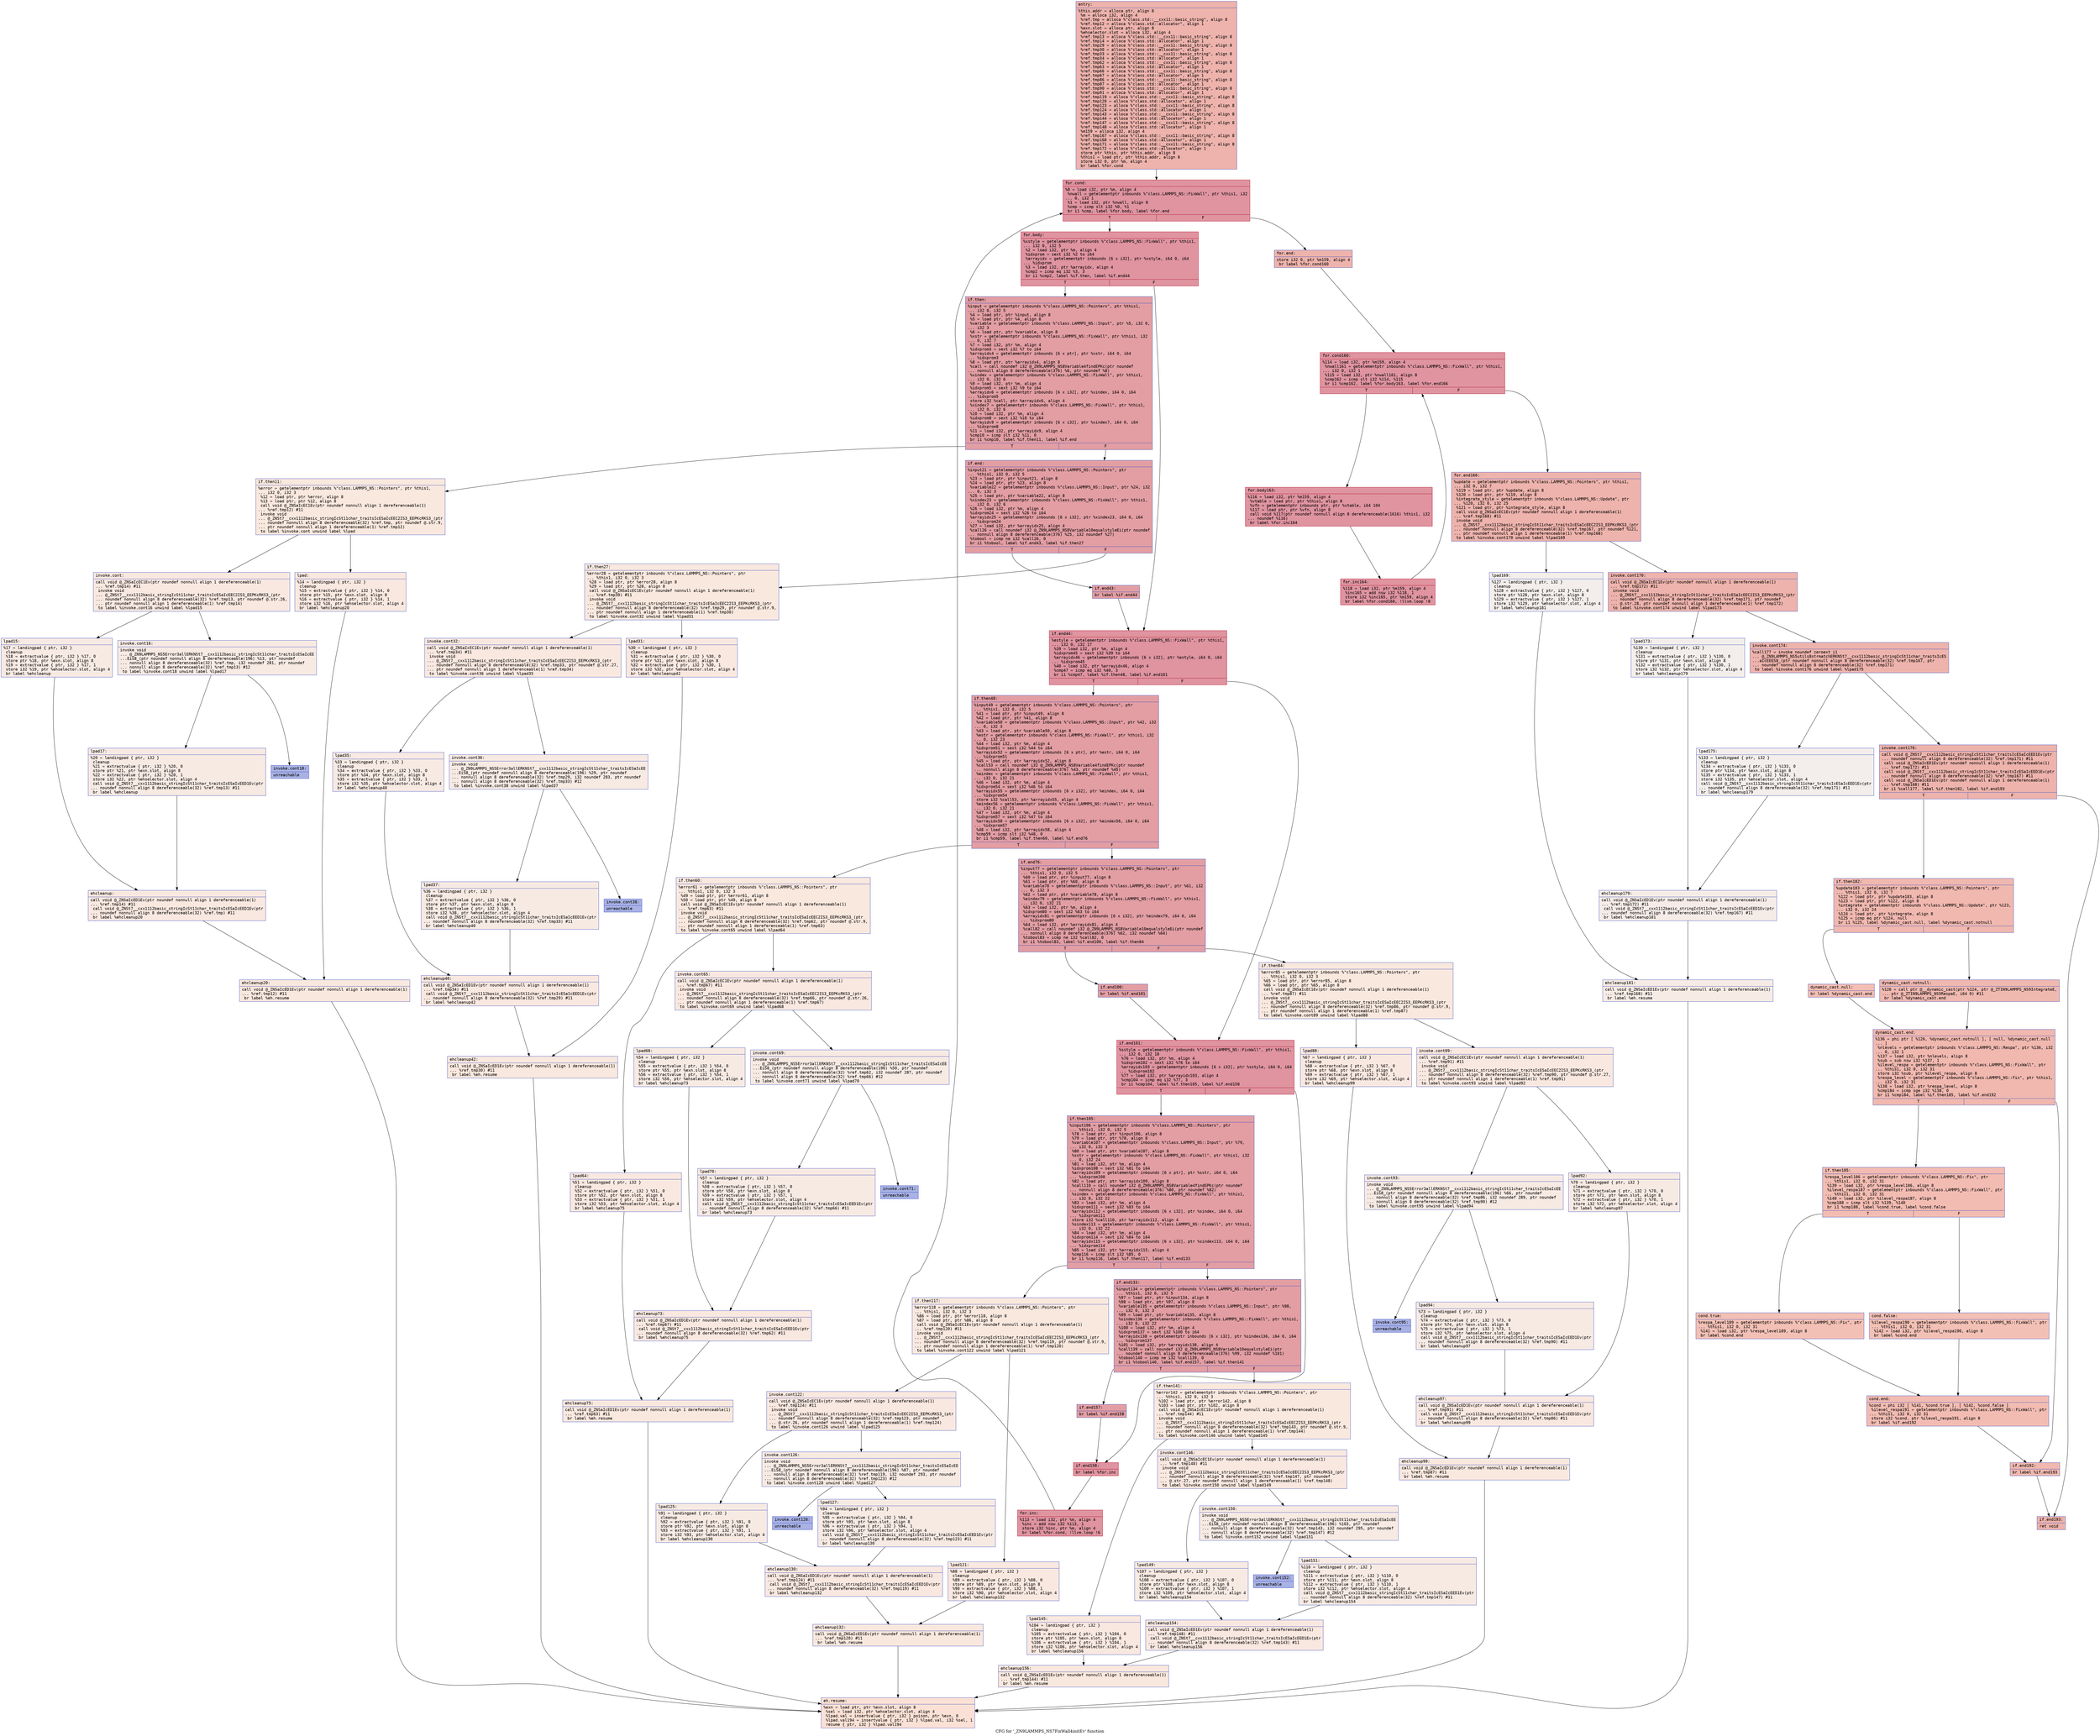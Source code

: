 digraph "CFG for '_ZN9LAMMPS_NS7FixWall4initEv' function" {
	label="CFG for '_ZN9LAMMPS_NS7FixWall4initEv' function";

	Node0x55fe975c1eb0 [shape=record,color="#3d50c3ff", style=filled, fillcolor="#d6524470" fontname="Courier",label="{entry:\l|  %this.addr = alloca ptr, align 8\l  %m = alloca i32, align 4\l  %ref.tmp = alloca %\"class.std::__cxx11::basic_string\", align 8\l  %ref.tmp12 = alloca %\"class.std::allocator\", align 1\l  %exn.slot = alloca ptr, align 8\l  %ehselector.slot = alloca i32, align 4\l  %ref.tmp13 = alloca %\"class.std::__cxx11::basic_string\", align 8\l  %ref.tmp14 = alloca %\"class.std::allocator\", align 1\l  %ref.tmp29 = alloca %\"class.std::__cxx11::basic_string\", align 8\l  %ref.tmp30 = alloca %\"class.std::allocator\", align 1\l  %ref.tmp33 = alloca %\"class.std::__cxx11::basic_string\", align 8\l  %ref.tmp34 = alloca %\"class.std::allocator\", align 1\l  %ref.tmp62 = alloca %\"class.std::__cxx11::basic_string\", align 8\l  %ref.tmp63 = alloca %\"class.std::allocator\", align 1\l  %ref.tmp66 = alloca %\"class.std::__cxx11::basic_string\", align 8\l  %ref.tmp67 = alloca %\"class.std::allocator\", align 1\l  %ref.tmp86 = alloca %\"class.std::__cxx11::basic_string\", align 8\l  %ref.tmp87 = alloca %\"class.std::allocator\", align 1\l  %ref.tmp90 = alloca %\"class.std::__cxx11::basic_string\", align 8\l  %ref.tmp91 = alloca %\"class.std::allocator\", align 1\l  %ref.tmp119 = alloca %\"class.std::__cxx11::basic_string\", align 8\l  %ref.tmp120 = alloca %\"class.std::allocator\", align 1\l  %ref.tmp123 = alloca %\"class.std::__cxx11::basic_string\", align 8\l  %ref.tmp124 = alloca %\"class.std::allocator\", align 1\l  %ref.tmp143 = alloca %\"class.std::__cxx11::basic_string\", align 8\l  %ref.tmp144 = alloca %\"class.std::allocator\", align 1\l  %ref.tmp147 = alloca %\"class.std::__cxx11::basic_string\", align 8\l  %ref.tmp148 = alloca %\"class.std::allocator\", align 1\l  %m159 = alloca i32, align 4\l  %ref.tmp167 = alloca %\"class.std::__cxx11::basic_string\", align 8\l  %ref.tmp168 = alloca %\"class.std::allocator\", align 1\l  %ref.tmp171 = alloca %\"class.std::__cxx11::basic_string\", align 8\l  %ref.tmp172 = alloca %\"class.std::allocator\", align 1\l  store ptr %this, ptr %this.addr, align 8\l  %this1 = load ptr, ptr %this.addr, align 8\l  store i32 0, ptr %m, align 4\l  br label %for.cond\l}"];
	Node0x55fe975c1eb0 -> Node0x55fe975c3990[tooltip="entry -> for.cond\nProbability 100.00%" ];
	Node0x55fe975c3990 [shape=record,color="#b70d28ff", style=filled, fillcolor="#b70d2870" fontname="Courier",label="{for.cond:\l|  %0 = load i32, ptr %m, align 4\l  %nwall = getelementptr inbounds %\"class.LAMMPS_NS::FixWall\", ptr %this1, i32\l... 0, i32 1\l  %1 = load i32, ptr %nwall, align 8\l  %cmp = icmp slt i32 %0, %1\l  br i1 %cmp, label %for.body, label %for.end\l|{<s0>T|<s1>F}}"];
	Node0x55fe975c3990:s0 -> Node0x55fe975c3d10[tooltip="for.cond -> for.body\nProbability 96.88%" ];
	Node0x55fe975c3990:s1 -> Node0x55fe975c3d90[tooltip="for.cond -> for.end\nProbability 3.12%" ];
	Node0x55fe975c3d10 [shape=record,color="#b70d28ff", style=filled, fillcolor="#b70d2870" fontname="Courier",label="{for.body:\l|  %xstyle = getelementptr inbounds %\"class.LAMMPS_NS::FixWall\", ptr %this1,\l... i32 0, i32 5\l  %2 = load i32, ptr %m, align 4\l  %idxprom = sext i32 %2 to i64\l  %arrayidx = getelementptr inbounds [6 x i32], ptr %xstyle, i64 0, i64\l... %idxprom\l  %3 = load i32, ptr %arrayidx, align 4\l  %cmp2 = icmp eq i32 %3, 3\l  br i1 %cmp2, label %if.then, label %if.end44\l|{<s0>T|<s1>F}}"];
	Node0x55fe975c3d10:s0 -> Node0x55fe975c42c0[tooltip="for.body -> if.then\nProbability 50.00%" ];
	Node0x55fe975c3d10:s1 -> Node0x55fe975c4330[tooltip="for.body -> if.end44\nProbability 50.00%" ];
	Node0x55fe975c42c0 [shape=record,color="#3d50c3ff", style=filled, fillcolor="#be242e70" fontname="Courier",label="{if.then:\l|  %input = getelementptr inbounds %\"class.LAMMPS_NS::Pointers\", ptr %this1,\l... i32 0, i32 5\l  %4 = load ptr, ptr %input, align 8\l  %5 = load ptr, ptr %4, align 8\l  %variable = getelementptr inbounds %\"class.LAMMPS_NS::Input\", ptr %5, i32 0,\l... i32 3\l  %6 = load ptr, ptr %variable, align 8\l  %xstr = getelementptr inbounds %\"class.LAMMPS_NS::FixWall\", ptr %this1, i32\l... 0, i32 7\l  %7 = load i32, ptr %m, align 4\l  %idxprom3 = sext i32 %7 to i64\l  %arrayidx4 = getelementptr inbounds [6 x ptr], ptr %xstr, i64 0, i64\l... %idxprom3\l  %8 = load ptr, ptr %arrayidx4, align 8\l  %call = call noundef i32 @_ZN9LAMMPS_NS8Variable4findEPKc(ptr noundef\l... nonnull align 8 dereferenceable(376) %6, ptr noundef %8)\l  %xindex = getelementptr inbounds %\"class.LAMMPS_NS::FixWall\", ptr %this1,\l... i32 0, i32 6\l  %9 = load i32, ptr %m, align 4\l  %idxprom5 = sext i32 %9 to i64\l  %arrayidx6 = getelementptr inbounds [6 x i32], ptr %xindex, i64 0, i64\l... %idxprom5\l  store i32 %call, ptr %arrayidx6, align 4\l  %xindex7 = getelementptr inbounds %\"class.LAMMPS_NS::FixWall\", ptr %this1,\l... i32 0, i32 6\l  %10 = load i32, ptr %m, align 4\l  %idxprom8 = sext i32 %10 to i64\l  %arrayidx9 = getelementptr inbounds [6 x i32], ptr %xindex7, i64 0, i64\l... %idxprom8\l  %11 = load i32, ptr %arrayidx9, align 4\l  %cmp10 = icmp slt i32 %11, 0\l  br i1 %cmp10, label %if.then11, label %if.end\l|{<s0>T|<s1>F}}"];
	Node0x55fe975c42c0:s0 -> Node0x55fe975c5ad0[tooltip="if.then -> if.then11\nProbability 0.00%" ];
	Node0x55fe975c42c0:s1 -> Node0x55fe975c5b50[tooltip="if.then -> if.end\nProbability 100.00%" ];
	Node0x55fe975c5ad0 [shape=record,color="#3d50c3ff", style=filled, fillcolor="#f2cab570" fontname="Courier",label="{if.then11:\l|  %error = getelementptr inbounds %\"class.LAMMPS_NS::Pointers\", ptr %this1,\l... i32 0, i32 3\l  %12 = load ptr, ptr %error, align 8\l  %13 = load ptr, ptr %12, align 8\l  call void @_ZNSaIcEC1Ev(ptr noundef nonnull align 1 dereferenceable(1)\l... %ref.tmp12) #11\l  invoke void\l... @_ZNSt7__cxx1112basic_stringIcSt11char_traitsIcESaIcEEC2IS3_EEPKcRKS3_(ptr\l... noundef nonnull align 8 dereferenceable(32) %ref.tmp, ptr noundef @.str.9,\l... ptr noundef nonnull align 1 dereferenceable(1) %ref.tmp12)\l          to label %invoke.cont unwind label %lpad\l}"];
	Node0x55fe975c5ad0 -> Node0x55fe975c5fd0[tooltip="if.then11 -> invoke.cont\nProbability 50.00%" ];
	Node0x55fe975c5ad0 -> Node0x55fe975c6050[tooltip="if.then11 -> lpad\nProbability 50.00%" ];
	Node0x55fe975c5fd0 [shape=record,color="#3d50c3ff", style=filled, fillcolor="#f1ccb870" fontname="Courier",label="{invoke.cont:\l|  call void @_ZNSaIcEC1Ev(ptr noundef nonnull align 1 dereferenceable(1)\l... %ref.tmp14) #11\l  invoke void\l... @_ZNSt7__cxx1112basic_stringIcSt11char_traitsIcESaIcEEC2IS3_EEPKcRKS3_(ptr\l... noundef nonnull align 8 dereferenceable(32) %ref.tmp13, ptr noundef @.str.26,\l... ptr noundef nonnull align 1 dereferenceable(1) %ref.tmp14)\l          to label %invoke.cont16 unwind label %lpad15\l}"];
	Node0x55fe975c5fd0 -> Node0x55fe975c6370[tooltip="invoke.cont -> invoke.cont16\nProbability 50.00%" ];
	Node0x55fe975c5fd0 -> Node0x55fe975c63c0[tooltip="invoke.cont -> lpad15\nProbability 50.00%" ];
	Node0x55fe975c6370 [shape=record,color="#3d50c3ff", style=filled, fillcolor="#eed0c070" fontname="Courier",label="{invoke.cont16:\l|  invoke void\l... @_ZN9LAMMPS_NS5Error3allERKNSt7__cxx1112basic_stringIcSt11char_traitsIcESaIcEE\l...EiS8_(ptr noundef nonnull align 8 dereferenceable(196) %13, ptr noundef\l... nonnull align 8 dereferenceable(32) %ref.tmp, i32 noundef 281, ptr noundef\l... nonnull align 8 dereferenceable(32) %ref.tmp13) #12\l          to label %invoke.cont18 unwind label %lpad17\l}"];
	Node0x55fe975c6370 -> Node0x55fe975c6320[tooltip="invoke.cont16 -> invoke.cont18\nProbability 0.00%" ];
	Node0x55fe975c6370 -> Node0x55fe975c66e0[tooltip="invoke.cont16 -> lpad17\nProbability 100.00%" ];
	Node0x55fe975c6320 [shape=record,color="#3d50c3ff", style=filled, fillcolor="#3d50c370" fontname="Courier",label="{invoke.cont18:\l|  unreachable\l}"];
	Node0x55fe975c6050 [shape=record,color="#3d50c3ff", style=filled, fillcolor="#f1ccb870" fontname="Courier",label="{lpad:\l|  %14 = landingpad \{ ptr, i32 \}\l          cleanup\l  %15 = extractvalue \{ ptr, i32 \} %14, 0\l  store ptr %15, ptr %exn.slot, align 8\l  %16 = extractvalue \{ ptr, i32 \} %14, 1\l  store i32 %16, ptr %ehselector.slot, align 4\l  br label %ehcleanup20\l}"];
	Node0x55fe975c6050 -> Node0x55fe975c6d80[tooltip="lpad -> ehcleanup20\nProbability 100.00%" ];
	Node0x55fe975c63c0 [shape=record,color="#3d50c3ff", style=filled, fillcolor="#eed0c070" fontname="Courier",label="{lpad15:\l|  %17 = landingpad \{ ptr, i32 \}\l          cleanup\l  %18 = extractvalue \{ ptr, i32 \} %17, 0\l  store ptr %18, ptr %exn.slot, align 8\l  %19 = extractvalue \{ ptr, i32 \} %17, 1\l  store i32 %19, ptr %ehselector.slot, align 4\l  br label %ehcleanup\l}"];
	Node0x55fe975c63c0 -> Node0x55fe975c70d0[tooltip="lpad15 -> ehcleanup\nProbability 100.00%" ];
	Node0x55fe975c66e0 [shape=record,color="#3d50c3ff", style=filled, fillcolor="#eed0c070" fontname="Courier",label="{lpad17:\l|  %20 = landingpad \{ ptr, i32 \}\l          cleanup\l  %21 = extractvalue \{ ptr, i32 \} %20, 0\l  store ptr %21, ptr %exn.slot, align 8\l  %22 = extractvalue \{ ptr, i32 \} %20, 1\l  store i32 %22, ptr %ehselector.slot, align 4\l  call void @_ZNSt7__cxx1112basic_stringIcSt11char_traitsIcESaIcEED1Ev(ptr\l... noundef nonnull align 8 dereferenceable(32) %ref.tmp13) #11\l  br label %ehcleanup\l}"];
	Node0x55fe975c66e0 -> Node0x55fe975c70d0[tooltip="lpad17 -> ehcleanup\nProbability 100.00%" ];
	Node0x55fe975c70d0 [shape=record,color="#3d50c3ff", style=filled, fillcolor="#f1ccb870" fontname="Courier",label="{ehcleanup:\l|  call void @_ZNSaIcED1Ev(ptr noundef nonnull align 1 dereferenceable(1)\l... %ref.tmp14) #11\l  call void @_ZNSt7__cxx1112basic_stringIcSt11char_traitsIcESaIcEED1Ev(ptr\l... noundef nonnull align 8 dereferenceable(32) %ref.tmp) #11\l  br label %ehcleanup20\l}"];
	Node0x55fe975c70d0 -> Node0x55fe975c6d80[tooltip="ehcleanup -> ehcleanup20\nProbability 100.00%" ];
	Node0x55fe975c6d80 [shape=record,color="#3d50c3ff", style=filled, fillcolor="#f2cab570" fontname="Courier",label="{ehcleanup20:\l|  call void @_ZNSaIcED1Ev(ptr noundef nonnull align 1 dereferenceable(1)\l... %ref.tmp12) #11\l  br label %eh.resume\l}"];
	Node0x55fe975c6d80 -> Node0x55fe975c7980[tooltip="ehcleanup20 -> eh.resume\nProbability 100.00%" ];
	Node0x55fe975c5b50 [shape=record,color="#3d50c3ff", style=filled, fillcolor="#be242e70" fontname="Courier",label="{if.end:\l|  %input21 = getelementptr inbounds %\"class.LAMMPS_NS::Pointers\", ptr\l... %this1, i32 0, i32 5\l  %23 = load ptr, ptr %input21, align 8\l  %24 = load ptr, ptr %23, align 8\l  %variable22 = getelementptr inbounds %\"class.LAMMPS_NS::Input\", ptr %24, i32\l... 0, i32 3\l  %25 = load ptr, ptr %variable22, align 8\l  %xindex23 = getelementptr inbounds %\"class.LAMMPS_NS::FixWall\", ptr %this1,\l... i32 0, i32 6\l  %26 = load i32, ptr %m, align 4\l  %idxprom24 = sext i32 %26 to i64\l  %arrayidx25 = getelementptr inbounds [6 x i32], ptr %xindex23, i64 0, i64\l... %idxprom24\l  %27 = load i32, ptr %arrayidx25, align 4\l  %call26 = call noundef i32 @_ZN9LAMMPS_NS8Variable10equalstyleEi(ptr noundef\l... nonnull align 8 dereferenceable(376) %25, i32 noundef %27)\l  %tobool = icmp ne i32 %call26, 0\l  br i1 %tobool, label %if.end43, label %if.then27\l|{<s0>T|<s1>F}}"];
	Node0x55fe975c5b50:s0 -> Node0x55fe975c83b0[tooltip="if.end -> if.end43\nProbability 100.00%" ];
	Node0x55fe975c5b50:s1 -> Node0x55fe975c8400[tooltip="if.end -> if.then27\nProbability 0.00%" ];
	Node0x55fe975c8400 [shape=record,color="#3d50c3ff", style=filled, fillcolor="#f2cab570" fontname="Courier",label="{if.then27:\l|  %error28 = getelementptr inbounds %\"class.LAMMPS_NS::Pointers\", ptr\l... %this1, i32 0, i32 3\l  %28 = load ptr, ptr %error28, align 8\l  %29 = load ptr, ptr %28, align 8\l  call void @_ZNSaIcEC1Ev(ptr noundef nonnull align 1 dereferenceable(1)\l... %ref.tmp30) #11\l  invoke void\l... @_ZNSt7__cxx1112basic_stringIcSt11char_traitsIcESaIcEEC2IS3_EEPKcRKS3_(ptr\l... noundef nonnull align 8 dereferenceable(32) %ref.tmp29, ptr noundef @.str.9,\l... ptr noundef nonnull align 1 dereferenceable(1) %ref.tmp30)\l          to label %invoke.cont32 unwind label %lpad31\l}"];
	Node0x55fe975c8400 -> Node0x55fe975c88f0[tooltip="if.then27 -> invoke.cont32\nProbability 50.00%" ];
	Node0x55fe975c8400 -> Node0x55fe975c8970[tooltip="if.then27 -> lpad31\nProbability 50.00%" ];
	Node0x55fe975c88f0 [shape=record,color="#3d50c3ff", style=filled, fillcolor="#f1ccb870" fontname="Courier",label="{invoke.cont32:\l|  call void @_ZNSaIcEC1Ev(ptr noundef nonnull align 1 dereferenceable(1)\l... %ref.tmp34) #11\l  invoke void\l... @_ZNSt7__cxx1112basic_stringIcSt11char_traitsIcESaIcEEC2IS3_EEPKcRKS3_(ptr\l... noundef nonnull align 8 dereferenceable(32) %ref.tmp33, ptr noundef @.str.27,\l... ptr noundef nonnull align 1 dereferenceable(1) %ref.tmp34)\l          to label %invoke.cont36 unwind label %lpad35\l}"];
	Node0x55fe975c88f0 -> Node0x55fe975c8cf0[tooltip="invoke.cont32 -> invoke.cont36\nProbability 50.00%" ];
	Node0x55fe975c88f0 -> Node0x55fe975c8d40[tooltip="invoke.cont32 -> lpad35\nProbability 50.00%" ];
	Node0x55fe975c8cf0 [shape=record,color="#3d50c3ff", style=filled, fillcolor="#eed0c070" fontname="Courier",label="{invoke.cont36:\l|  invoke void\l... @_ZN9LAMMPS_NS5Error3allERKNSt7__cxx1112basic_stringIcSt11char_traitsIcESaIcEE\l...EiS8_(ptr noundef nonnull align 8 dereferenceable(196) %29, ptr noundef\l... nonnull align 8 dereferenceable(32) %ref.tmp29, i32 noundef 283, ptr noundef\l... nonnull align 8 dereferenceable(32) %ref.tmp33) #12\l          to label %invoke.cont38 unwind label %lpad37\l}"];
	Node0x55fe975c8cf0 -> Node0x55fe975c8ca0[tooltip="invoke.cont36 -> invoke.cont38\nProbability 0.00%" ];
	Node0x55fe975c8cf0 -> Node0x55fe975c9060[tooltip="invoke.cont36 -> lpad37\nProbability 100.00%" ];
	Node0x55fe975c8ca0 [shape=record,color="#3d50c3ff", style=filled, fillcolor="#3d50c370" fontname="Courier",label="{invoke.cont38:\l|  unreachable\l}"];
	Node0x55fe975c8970 [shape=record,color="#3d50c3ff", style=filled, fillcolor="#f1ccb870" fontname="Courier",label="{lpad31:\l|  %30 = landingpad \{ ptr, i32 \}\l          cleanup\l  %31 = extractvalue \{ ptr, i32 \} %30, 0\l  store ptr %31, ptr %exn.slot, align 8\l  %32 = extractvalue \{ ptr, i32 \} %30, 1\l  store i32 %32, ptr %ehselector.slot, align 4\l  br label %ehcleanup42\l}"];
	Node0x55fe975c8970 -> Node0x55fe975c9620[tooltip="lpad31 -> ehcleanup42\nProbability 100.00%" ];
	Node0x55fe975c8d40 [shape=record,color="#3d50c3ff", style=filled, fillcolor="#eed0c070" fontname="Courier",label="{lpad35:\l|  %33 = landingpad \{ ptr, i32 \}\l          cleanup\l  %34 = extractvalue \{ ptr, i32 \} %33, 0\l  store ptr %34, ptr %exn.slot, align 8\l  %35 = extractvalue \{ ptr, i32 \} %33, 1\l  store i32 %35, ptr %ehselector.slot, align 4\l  br label %ehcleanup40\l}"];
	Node0x55fe975c8d40 -> Node0x55fe975c9970[tooltip="lpad35 -> ehcleanup40\nProbability 100.00%" ];
	Node0x55fe975c9060 [shape=record,color="#3d50c3ff", style=filled, fillcolor="#eed0c070" fontname="Courier",label="{lpad37:\l|  %36 = landingpad \{ ptr, i32 \}\l          cleanup\l  %37 = extractvalue \{ ptr, i32 \} %36, 0\l  store ptr %37, ptr %exn.slot, align 8\l  %38 = extractvalue \{ ptr, i32 \} %36, 1\l  store i32 %38, ptr %ehselector.slot, align 4\l  call void @_ZNSt7__cxx1112basic_stringIcSt11char_traitsIcESaIcEED1Ev(ptr\l... noundef nonnull align 8 dereferenceable(32) %ref.tmp33) #11\l  br label %ehcleanup40\l}"];
	Node0x55fe975c9060 -> Node0x55fe975c9970[tooltip="lpad37 -> ehcleanup40\nProbability 100.00%" ];
	Node0x55fe975c9970 [shape=record,color="#3d50c3ff", style=filled, fillcolor="#f1ccb870" fontname="Courier",label="{ehcleanup40:\l|  call void @_ZNSaIcED1Ev(ptr noundef nonnull align 1 dereferenceable(1)\l... %ref.tmp34) #11\l  call void @_ZNSt7__cxx1112basic_stringIcSt11char_traitsIcESaIcEED1Ev(ptr\l... noundef nonnull align 8 dereferenceable(32) %ref.tmp29) #11\l  br label %ehcleanup42\l}"];
	Node0x55fe975c9970 -> Node0x55fe975c9620[tooltip="ehcleanup40 -> ehcleanup42\nProbability 100.00%" ];
	Node0x55fe975c9620 [shape=record,color="#3d50c3ff", style=filled, fillcolor="#f2cab570" fontname="Courier",label="{ehcleanup42:\l|  call void @_ZNSaIcED1Ev(ptr noundef nonnull align 1 dereferenceable(1)\l... %ref.tmp30) #11\l  br label %eh.resume\l}"];
	Node0x55fe975c9620 -> Node0x55fe975c7980[tooltip="ehcleanup42 -> eh.resume\nProbability 100.00%" ];
	Node0x55fe975c83b0 [shape=record,color="#3d50c3ff", style=filled, fillcolor="#be242e70" fontname="Courier",label="{if.end43:\l|  br label %if.end44\l}"];
	Node0x55fe975c83b0 -> Node0x55fe975c4330[tooltip="if.end43 -> if.end44\nProbability 100.00%" ];
	Node0x55fe975c4330 [shape=record,color="#b70d28ff", style=filled, fillcolor="#b70d2870" fontname="Courier",label="{if.end44:\l|  %estyle = getelementptr inbounds %\"class.LAMMPS_NS::FixWall\", ptr %this1,\l... i32 0, i32 17\l  %39 = load i32, ptr %m, align 4\l  %idxprom45 = sext i32 %39 to i64\l  %arrayidx46 = getelementptr inbounds [6 x i32], ptr %estyle, i64 0, i64\l... %idxprom45\l  %40 = load i32, ptr %arrayidx46, align 4\l  %cmp47 = icmp eq i32 %40, 3\l  br i1 %cmp47, label %if.then48, label %if.end101\l|{<s0>T|<s1>F}}"];
	Node0x55fe975c4330:s0 -> Node0x55fe975ca6d0[tooltip="if.end44 -> if.then48\nProbability 50.00%" ];
	Node0x55fe975c4330:s1 -> Node0x55fe975ca750[tooltip="if.end44 -> if.end101\nProbability 50.00%" ];
	Node0x55fe975ca6d0 [shape=record,color="#3d50c3ff", style=filled, fillcolor="#be242e70" fontname="Courier",label="{if.then48:\l|  %input49 = getelementptr inbounds %\"class.LAMMPS_NS::Pointers\", ptr\l... %this1, i32 0, i32 5\l  %41 = load ptr, ptr %input49, align 8\l  %42 = load ptr, ptr %41, align 8\l  %variable50 = getelementptr inbounds %\"class.LAMMPS_NS::Input\", ptr %42, i32\l... 0, i32 3\l  %43 = load ptr, ptr %variable50, align 8\l  %estr = getelementptr inbounds %\"class.LAMMPS_NS::FixWall\", ptr %this1, i32\l... 0, i32 23\l  %44 = load i32, ptr %m, align 4\l  %idxprom51 = sext i32 %44 to i64\l  %arrayidx52 = getelementptr inbounds [6 x ptr], ptr %estr, i64 0, i64\l... %idxprom51\l  %45 = load ptr, ptr %arrayidx52, align 8\l  %call53 = call noundef i32 @_ZN9LAMMPS_NS8Variable4findEPKc(ptr noundef\l... nonnull align 8 dereferenceable(376) %43, ptr noundef %45)\l  %eindex = getelementptr inbounds %\"class.LAMMPS_NS::FixWall\", ptr %this1,\l... i32 0, i32 21\l  %46 = load i32, ptr %m, align 4\l  %idxprom54 = sext i32 %46 to i64\l  %arrayidx55 = getelementptr inbounds [6 x i32], ptr %eindex, i64 0, i64\l... %idxprom54\l  store i32 %call53, ptr %arrayidx55, align 4\l  %eindex56 = getelementptr inbounds %\"class.LAMMPS_NS::FixWall\", ptr %this1,\l... i32 0, i32 21\l  %47 = load i32, ptr %m, align 4\l  %idxprom57 = sext i32 %47 to i64\l  %arrayidx58 = getelementptr inbounds [6 x i32], ptr %eindex56, i64 0, i64\l... %idxprom57\l  %48 = load i32, ptr %arrayidx58, align 4\l  %cmp59 = icmp slt i32 %48, 0\l  br i1 %cmp59, label %if.then60, label %if.end76\l|{<s0>T|<s1>F}}"];
	Node0x55fe975ca6d0:s0 -> Node0x55fe975cc680[tooltip="if.then48 -> if.then60\nProbability 0.00%" ];
	Node0x55fe975ca6d0:s1 -> Node0x55fe975cc700[tooltip="if.then48 -> if.end76\nProbability 100.00%" ];
	Node0x55fe975cc680 [shape=record,color="#3d50c3ff", style=filled, fillcolor="#f2cab570" fontname="Courier",label="{if.then60:\l|  %error61 = getelementptr inbounds %\"class.LAMMPS_NS::Pointers\", ptr\l... %this1, i32 0, i32 3\l  %49 = load ptr, ptr %error61, align 8\l  %50 = load ptr, ptr %49, align 8\l  call void @_ZNSaIcEC1Ev(ptr noundef nonnull align 1 dereferenceable(1)\l... %ref.tmp63) #11\l  invoke void\l... @_ZNSt7__cxx1112basic_stringIcSt11char_traitsIcESaIcEEC2IS3_EEPKcRKS3_(ptr\l... noundef nonnull align 8 dereferenceable(32) %ref.tmp62, ptr noundef @.str.9,\l... ptr noundef nonnull align 1 dereferenceable(1) %ref.tmp63)\l          to label %invoke.cont65 unwind label %lpad64\l}"];
	Node0x55fe975cc680 -> Node0x55fe975ccb90[tooltip="if.then60 -> invoke.cont65\nProbability 50.00%" ];
	Node0x55fe975cc680 -> Node0x55fe975ccc10[tooltip="if.then60 -> lpad64\nProbability 50.00%" ];
	Node0x55fe975ccb90 [shape=record,color="#3d50c3ff", style=filled, fillcolor="#f1ccb870" fontname="Courier",label="{invoke.cont65:\l|  call void @_ZNSaIcEC1Ev(ptr noundef nonnull align 1 dereferenceable(1)\l... %ref.tmp67) #11\l  invoke void\l... @_ZNSt7__cxx1112basic_stringIcSt11char_traitsIcESaIcEEC2IS3_EEPKcRKS3_(ptr\l... noundef nonnull align 8 dereferenceable(32) %ref.tmp66, ptr noundef @.str.26,\l... ptr noundef nonnull align 1 dereferenceable(1) %ref.tmp67)\l          to label %invoke.cont69 unwind label %lpad68\l}"];
	Node0x55fe975ccb90 -> Node0x55fe975ccf30[tooltip="invoke.cont65 -> invoke.cont69\nProbability 50.00%" ];
	Node0x55fe975ccb90 -> Node0x55fe975ccf80[tooltip="invoke.cont65 -> lpad68\nProbability 50.00%" ];
	Node0x55fe975ccf30 [shape=record,color="#3d50c3ff", style=filled, fillcolor="#eed0c070" fontname="Courier",label="{invoke.cont69:\l|  invoke void\l... @_ZN9LAMMPS_NS5Error3allERKNSt7__cxx1112basic_stringIcSt11char_traitsIcESaIcEE\l...EiS8_(ptr noundef nonnull align 8 dereferenceable(196) %50, ptr noundef\l... nonnull align 8 dereferenceable(32) %ref.tmp62, i32 noundef 287, ptr noundef\l... nonnull align 8 dereferenceable(32) %ref.tmp66) #12\l          to label %invoke.cont71 unwind label %lpad70\l}"];
	Node0x55fe975ccf30 -> Node0x55fe975ccee0[tooltip="invoke.cont69 -> invoke.cont71\nProbability 0.00%" ];
	Node0x55fe975ccf30 -> Node0x55fe975cd240[tooltip="invoke.cont69 -> lpad70\nProbability 100.00%" ];
	Node0x55fe975ccee0 [shape=record,color="#3d50c3ff", style=filled, fillcolor="#3d50c370" fontname="Courier",label="{invoke.cont71:\l|  unreachable\l}"];
	Node0x55fe975ccc10 [shape=record,color="#3d50c3ff", style=filled, fillcolor="#f1ccb870" fontname="Courier",label="{lpad64:\l|  %51 = landingpad \{ ptr, i32 \}\l          cleanup\l  %52 = extractvalue \{ ptr, i32 \} %51, 0\l  store ptr %52, ptr %exn.slot, align 8\l  %53 = extractvalue \{ ptr, i32 \} %51, 1\l  store i32 %53, ptr %ehselector.slot, align 4\l  br label %ehcleanup75\l}"];
	Node0x55fe975ccc10 -> Node0x55fe975cd800[tooltip="lpad64 -> ehcleanup75\nProbability 100.00%" ];
	Node0x55fe975ccf80 [shape=record,color="#3d50c3ff", style=filled, fillcolor="#eed0c070" fontname="Courier",label="{lpad68:\l|  %54 = landingpad \{ ptr, i32 \}\l          cleanup\l  %55 = extractvalue \{ ptr, i32 \} %54, 0\l  store ptr %55, ptr %exn.slot, align 8\l  %56 = extractvalue \{ ptr, i32 \} %54, 1\l  store i32 %56, ptr %ehselector.slot, align 4\l  br label %ehcleanup73\l}"];
	Node0x55fe975ccf80 -> Node0x55fe975cdb50[tooltip="lpad68 -> ehcleanup73\nProbability 100.00%" ];
	Node0x55fe975cd240 [shape=record,color="#3d50c3ff", style=filled, fillcolor="#eed0c070" fontname="Courier",label="{lpad70:\l|  %57 = landingpad \{ ptr, i32 \}\l          cleanup\l  %58 = extractvalue \{ ptr, i32 \} %57, 0\l  store ptr %58, ptr %exn.slot, align 8\l  %59 = extractvalue \{ ptr, i32 \} %57, 1\l  store i32 %59, ptr %ehselector.slot, align 4\l  call void @_ZNSt7__cxx1112basic_stringIcSt11char_traitsIcESaIcEED1Ev(ptr\l... noundef nonnull align 8 dereferenceable(32) %ref.tmp66) #11\l  br label %ehcleanup73\l}"];
	Node0x55fe975cd240 -> Node0x55fe975cdb50[tooltip="lpad70 -> ehcleanup73\nProbability 100.00%" ];
	Node0x55fe975cdb50 [shape=record,color="#3d50c3ff", style=filled, fillcolor="#f1ccb870" fontname="Courier",label="{ehcleanup73:\l|  call void @_ZNSaIcED1Ev(ptr noundef nonnull align 1 dereferenceable(1)\l... %ref.tmp67) #11\l  call void @_ZNSt7__cxx1112basic_stringIcSt11char_traitsIcESaIcEED1Ev(ptr\l... noundef nonnull align 8 dereferenceable(32) %ref.tmp62) #11\l  br label %ehcleanup75\l}"];
	Node0x55fe975cdb50 -> Node0x55fe975cd800[tooltip="ehcleanup73 -> ehcleanup75\nProbability 100.00%" ];
	Node0x55fe975cd800 [shape=record,color="#3d50c3ff", style=filled, fillcolor="#f2cab570" fontname="Courier",label="{ehcleanup75:\l|  call void @_ZNSaIcED1Ev(ptr noundef nonnull align 1 dereferenceable(1)\l... %ref.tmp63) #11\l  br label %eh.resume\l}"];
	Node0x55fe975cd800 -> Node0x55fe975c7980[tooltip="ehcleanup75 -> eh.resume\nProbability 100.00%" ];
	Node0x55fe975cc700 [shape=record,color="#3d50c3ff", style=filled, fillcolor="#be242e70" fontname="Courier",label="{if.end76:\l|  %input77 = getelementptr inbounds %\"class.LAMMPS_NS::Pointers\", ptr\l... %this1, i32 0, i32 5\l  %60 = load ptr, ptr %input77, align 8\l  %61 = load ptr, ptr %60, align 8\l  %variable78 = getelementptr inbounds %\"class.LAMMPS_NS::Input\", ptr %61, i32\l... 0, i32 3\l  %62 = load ptr, ptr %variable78, align 8\l  %eindex79 = getelementptr inbounds %\"class.LAMMPS_NS::FixWall\", ptr %this1,\l... i32 0, i32 21\l  %63 = load i32, ptr %m, align 4\l  %idxprom80 = sext i32 %63 to i64\l  %arrayidx81 = getelementptr inbounds [6 x i32], ptr %eindex79, i64 0, i64\l... %idxprom80\l  %64 = load i32, ptr %arrayidx81, align 4\l  %call82 = call noundef i32 @_ZN9LAMMPS_NS8Variable10equalstyleEi(ptr noundef\l... nonnull align 8 dereferenceable(376) %62, i32 noundef %64)\l  %tobool83 = icmp ne i32 %call82, 0\l  br i1 %tobool83, label %if.end100, label %if.then84\l|{<s0>T|<s1>F}}"];
	Node0x55fe975cc700:s0 -> Node0x55fe975ced30[tooltip="if.end76 -> if.end100\nProbability 100.00%" ];
	Node0x55fe975cc700:s1 -> Node0x55fe975ced80[tooltip="if.end76 -> if.then84\nProbability 0.00%" ];
	Node0x55fe975ced80 [shape=record,color="#3d50c3ff", style=filled, fillcolor="#f2cab570" fontname="Courier",label="{if.then84:\l|  %error85 = getelementptr inbounds %\"class.LAMMPS_NS::Pointers\", ptr\l... %this1, i32 0, i32 3\l  %65 = load ptr, ptr %error85, align 8\l  %66 = load ptr, ptr %65, align 8\l  call void @_ZNSaIcEC1Ev(ptr noundef nonnull align 1 dereferenceable(1)\l... %ref.tmp87) #11\l  invoke void\l... @_ZNSt7__cxx1112basic_stringIcSt11char_traitsIcESaIcEEC2IS3_EEPKcRKS3_(ptr\l... noundef nonnull align 8 dereferenceable(32) %ref.tmp86, ptr noundef @.str.9,\l... ptr noundef nonnull align 1 dereferenceable(1) %ref.tmp87)\l          to label %invoke.cont89 unwind label %lpad88\l}"];
	Node0x55fe975ced80 -> Node0x55fe975cf1f0[tooltip="if.then84 -> invoke.cont89\nProbability 50.00%" ];
	Node0x55fe975ced80 -> Node0x55fe975cf270[tooltip="if.then84 -> lpad88\nProbability 50.00%" ];
	Node0x55fe975cf1f0 [shape=record,color="#3d50c3ff", style=filled, fillcolor="#f1ccb870" fontname="Courier",label="{invoke.cont89:\l|  call void @_ZNSaIcEC1Ev(ptr noundef nonnull align 1 dereferenceable(1)\l... %ref.tmp91) #11\l  invoke void\l... @_ZNSt7__cxx1112basic_stringIcSt11char_traitsIcESaIcEEC2IS3_EEPKcRKS3_(ptr\l... noundef nonnull align 8 dereferenceable(32) %ref.tmp90, ptr noundef @.str.27,\l... ptr noundef nonnull align 1 dereferenceable(1) %ref.tmp91)\l          to label %invoke.cont93 unwind label %lpad92\l}"];
	Node0x55fe975cf1f0 -> Node0x55fe97578ca0[tooltip="invoke.cont89 -> invoke.cont93\nProbability 50.00%" ];
	Node0x55fe975cf1f0 -> Node0x55fe97578cf0[tooltip="invoke.cont89 -> lpad92\nProbability 50.00%" ];
	Node0x55fe97578ca0 [shape=record,color="#3d50c3ff", style=filled, fillcolor="#eed0c070" fontname="Courier",label="{invoke.cont93:\l|  invoke void\l... @_ZN9LAMMPS_NS5Error3allERKNSt7__cxx1112basic_stringIcSt11char_traitsIcESaIcEE\l...EiS8_(ptr noundef nonnull align 8 dereferenceable(196) %66, ptr noundef\l... nonnull align 8 dereferenceable(32) %ref.tmp86, i32 noundef 289, ptr noundef\l... nonnull align 8 dereferenceable(32) %ref.tmp90) #12\l          to label %invoke.cont95 unwind label %lpad94\l}"];
	Node0x55fe97578ca0 -> Node0x55fe97578c50[tooltip="invoke.cont93 -> invoke.cont95\nProbability 0.00%" ];
	Node0x55fe97578ca0 -> Node0x55fe97578fb0[tooltip="invoke.cont93 -> lpad94\nProbability 100.00%" ];
	Node0x55fe97578c50 [shape=record,color="#3d50c3ff", style=filled, fillcolor="#3d50c370" fontname="Courier",label="{invoke.cont95:\l|  unreachable\l}"];
	Node0x55fe975cf270 [shape=record,color="#3d50c3ff", style=filled, fillcolor="#f1ccb870" fontname="Courier",label="{lpad88:\l|  %67 = landingpad \{ ptr, i32 \}\l          cleanup\l  %68 = extractvalue \{ ptr, i32 \} %67, 0\l  store ptr %68, ptr %exn.slot, align 8\l  %69 = extractvalue \{ ptr, i32 \} %67, 1\l  store i32 %69, ptr %ehselector.slot, align 4\l  br label %ehcleanup99\l}"];
	Node0x55fe975cf270 -> Node0x55fe97579570[tooltip="lpad88 -> ehcleanup99\nProbability 100.00%" ];
	Node0x55fe97578cf0 [shape=record,color="#3d50c3ff", style=filled, fillcolor="#eed0c070" fontname="Courier",label="{lpad92:\l|  %70 = landingpad \{ ptr, i32 \}\l          cleanup\l  %71 = extractvalue \{ ptr, i32 \} %70, 0\l  store ptr %71, ptr %exn.slot, align 8\l  %72 = extractvalue \{ ptr, i32 \} %70, 1\l  store i32 %72, ptr %ehselector.slot, align 4\l  br label %ehcleanup97\l}"];
	Node0x55fe97578cf0 -> Node0x55fe975798c0[tooltip="lpad92 -> ehcleanup97\nProbability 100.00%" ];
	Node0x55fe97578fb0 [shape=record,color="#3d50c3ff", style=filled, fillcolor="#eed0c070" fontname="Courier",label="{lpad94:\l|  %73 = landingpad \{ ptr, i32 \}\l          cleanup\l  %74 = extractvalue \{ ptr, i32 \} %73, 0\l  store ptr %74, ptr %exn.slot, align 8\l  %75 = extractvalue \{ ptr, i32 \} %73, 1\l  store i32 %75, ptr %ehselector.slot, align 4\l  call void @_ZNSt7__cxx1112basic_stringIcSt11char_traitsIcESaIcEED1Ev(ptr\l... noundef nonnull align 8 dereferenceable(32) %ref.tmp90) #11\l  br label %ehcleanup97\l}"];
	Node0x55fe97578fb0 -> Node0x55fe975798c0[tooltip="lpad94 -> ehcleanup97\nProbability 100.00%" ];
	Node0x55fe975798c0 [shape=record,color="#3d50c3ff", style=filled, fillcolor="#f1ccb870" fontname="Courier",label="{ehcleanup97:\l|  call void @_ZNSaIcED1Ev(ptr noundef nonnull align 1 dereferenceable(1)\l... %ref.tmp91) #11\l  call void @_ZNSt7__cxx1112basic_stringIcSt11char_traitsIcESaIcEED1Ev(ptr\l... noundef nonnull align 8 dereferenceable(32) %ref.tmp86) #11\l  br label %ehcleanup99\l}"];
	Node0x55fe975798c0 -> Node0x55fe97579570[tooltip="ehcleanup97 -> ehcleanup99\nProbability 100.00%" ];
	Node0x55fe97579570 [shape=record,color="#3d50c3ff", style=filled, fillcolor="#f2cab570" fontname="Courier",label="{ehcleanup99:\l|  call void @_ZNSaIcED1Ev(ptr noundef nonnull align 1 dereferenceable(1)\l... %ref.tmp87) #11\l  br label %eh.resume\l}"];
	Node0x55fe97579570 -> Node0x55fe975c7980[tooltip="ehcleanup99 -> eh.resume\nProbability 100.00%" ];
	Node0x55fe975ced30 [shape=record,color="#3d50c3ff", style=filled, fillcolor="#be242e70" fontname="Courier",label="{if.end100:\l|  br label %if.end101\l}"];
	Node0x55fe975ced30 -> Node0x55fe975ca750[tooltip="if.end100 -> if.end101\nProbability 100.00%" ];
	Node0x55fe975ca750 [shape=record,color="#b70d28ff", style=filled, fillcolor="#b70d2870" fontname="Courier",label="{if.end101:\l|  %sstyle = getelementptr inbounds %\"class.LAMMPS_NS::FixWall\", ptr %this1,\l... i32 0, i32 18\l  %76 = load i32, ptr %m, align 4\l  %idxprom102 = sext i32 %76 to i64\l  %arrayidx103 = getelementptr inbounds [6 x i32], ptr %sstyle, i64 0, i64\l... %idxprom102\l  %77 = load i32, ptr %arrayidx103, align 4\l  %cmp104 = icmp eq i32 %77, 3\l  br i1 %cmp104, label %if.then105, label %if.end158\l|{<s0>T|<s1>F}}"];
	Node0x55fe975ca750:s0 -> Node0x55fe9757a620[tooltip="if.end101 -> if.then105\nProbability 50.00%" ];
	Node0x55fe975ca750:s1 -> Node0x55fe9757a6a0[tooltip="if.end101 -> if.end158\nProbability 50.00%" ];
	Node0x55fe9757a620 [shape=record,color="#3d50c3ff", style=filled, fillcolor="#be242e70" fontname="Courier",label="{if.then105:\l|  %input106 = getelementptr inbounds %\"class.LAMMPS_NS::Pointers\", ptr\l... %this1, i32 0, i32 5\l  %78 = load ptr, ptr %input106, align 8\l  %79 = load ptr, ptr %78, align 8\l  %variable107 = getelementptr inbounds %\"class.LAMMPS_NS::Input\", ptr %79,\l... i32 0, i32 3\l  %80 = load ptr, ptr %variable107, align 8\l  %sstr = getelementptr inbounds %\"class.LAMMPS_NS::FixWall\", ptr %this1, i32\l... 0, i32 24\l  %81 = load i32, ptr %m, align 4\l  %idxprom108 = sext i32 %81 to i64\l  %arrayidx109 = getelementptr inbounds [6 x ptr], ptr %sstr, i64 0, i64\l... %idxprom108\l  %82 = load ptr, ptr %arrayidx109, align 8\l  %call110 = call noundef i32 @_ZN9LAMMPS_NS8Variable4findEPKc(ptr noundef\l... nonnull align 8 dereferenceable(376) %80, ptr noundef %82)\l  %sindex = getelementptr inbounds %\"class.LAMMPS_NS::FixWall\", ptr %this1,\l... i32 0, i32 22\l  %83 = load i32, ptr %m, align 4\l  %idxprom111 = sext i32 %83 to i64\l  %arrayidx112 = getelementptr inbounds [6 x i32], ptr %sindex, i64 0, i64\l... %idxprom111\l  store i32 %call110, ptr %arrayidx112, align 4\l  %sindex113 = getelementptr inbounds %\"class.LAMMPS_NS::FixWall\", ptr %this1,\l... i32 0, i32 22\l  %84 = load i32, ptr %m, align 4\l  %idxprom114 = sext i32 %84 to i64\l  %arrayidx115 = getelementptr inbounds [6 x i32], ptr %sindex113, i64 0, i64\l... %idxprom114\l  %85 = load i32, ptr %arrayidx115, align 4\l  %cmp116 = icmp slt i32 %85, 0\l  br i1 %cmp116, label %if.then117, label %if.end133\l|{<s0>T|<s1>F}}"];
	Node0x55fe9757a620:s0 -> Node0x55fe9757b7c0[tooltip="if.then105 -> if.then117\nProbability 0.00%" ];
	Node0x55fe9757a620:s1 -> Node0x55fe9757b840[tooltip="if.then105 -> if.end133\nProbability 100.00%" ];
	Node0x55fe9757b7c0 [shape=record,color="#3d50c3ff", style=filled, fillcolor="#f2cab570" fontname="Courier",label="{if.then117:\l|  %error118 = getelementptr inbounds %\"class.LAMMPS_NS::Pointers\", ptr\l... %this1, i32 0, i32 3\l  %86 = load ptr, ptr %error118, align 8\l  %87 = load ptr, ptr %86, align 8\l  call void @_ZNSaIcEC1Ev(ptr noundef nonnull align 1 dereferenceable(1)\l... %ref.tmp120) #11\l  invoke void\l... @_ZNSt7__cxx1112basic_stringIcSt11char_traitsIcESaIcEEC2IS3_EEPKcRKS3_(ptr\l... noundef nonnull align 8 dereferenceable(32) %ref.tmp119, ptr noundef @.str.9,\l... ptr noundef nonnull align 1 dereferenceable(1) %ref.tmp120)\l          to label %invoke.cont122 unwind label %lpad121\l}"];
	Node0x55fe9757b7c0 -> Node0x55fe9757bce0[tooltip="if.then117 -> invoke.cont122\nProbability 50.00%" ];
	Node0x55fe9757b7c0 -> Node0x55fe9757bd60[tooltip="if.then117 -> lpad121\nProbability 50.00%" ];
	Node0x55fe9757bce0 [shape=record,color="#3d50c3ff", style=filled, fillcolor="#f1ccb870" fontname="Courier",label="{invoke.cont122:\l|  call void @_ZNSaIcEC1Ev(ptr noundef nonnull align 1 dereferenceable(1)\l... %ref.tmp124) #11\l  invoke void\l... @_ZNSt7__cxx1112basic_stringIcSt11char_traitsIcESaIcEEC2IS3_EEPKcRKS3_(ptr\l... noundef nonnull align 8 dereferenceable(32) %ref.tmp123, ptr noundef\l... @.str.26, ptr noundef nonnull align 1 dereferenceable(1) %ref.tmp124)\l          to label %invoke.cont126 unwind label %lpad125\l}"];
	Node0x55fe9757bce0 -> Node0x55fe9757c080[tooltip="invoke.cont122 -> invoke.cont126\nProbability 50.00%" ];
	Node0x55fe9757bce0 -> Node0x55fe9757c0d0[tooltip="invoke.cont122 -> lpad125\nProbability 50.00%" ];
	Node0x55fe9757c080 [shape=record,color="#3d50c3ff", style=filled, fillcolor="#eed0c070" fontname="Courier",label="{invoke.cont126:\l|  invoke void\l... @_ZN9LAMMPS_NS5Error3allERKNSt7__cxx1112basic_stringIcSt11char_traitsIcESaIcEE\l...EiS8_(ptr noundef nonnull align 8 dereferenceable(196) %87, ptr noundef\l... nonnull align 8 dereferenceable(32) %ref.tmp119, i32 noundef 293, ptr noundef\l... nonnull align 8 dereferenceable(32) %ref.tmp123) #12\l          to label %invoke.cont128 unwind label %lpad127\l}"];
	Node0x55fe9757c080 -> Node0x55fe9757c030[tooltip="invoke.cont126 -> invoke.cont128\nProbability 0.00%" ];
	Node0x55fe9757c080 -> Node0x55fe9757c390[tooltip="invoke.cont126 -> lpad127\nProbability 100.00%" ];
	Node0x55fe9757c030 [shape=record,color="#3d50c3ff", style=filled, fillcolor="#3d50c370" fontname="Courier",label="{invoke.cont128:\l|  unreachable\l}"];
	Node0x55fe9757bd60 [shape=record,color="#3d50c3ff", style=filled, fillcolor="#f1ccb870" fontname="Courier",label="{lpad121:\l|  %88 = landingpad \{ ptr, i32 \}\l          cleanup\l  %89 = extractvalue \{ ptr, i32 \} %88, 0\l  store ptr %89, ptr %exn.slot, align 8\l  %90 = extractvalue \{ ptr, i32 \} %88, 1\l  store i32 %90, ptr %ehselector.slot, align 4\l  br label %ehcleanup132\l}"];
	Node0x55fe9757bd60 -> Node0x55fe9757c950[tooltip="lpad121 -> ehcleanup132\nProbability 100.00%" ];
	Node0x55fe9757c0d0 [shape=record,color="#3d50c3ff", style=filled, fillcolor="#eed0c070" fontname="Courier",label="{lpad125:\l|  %91 = landingpad \{ ptr, i32 \}\l          cleanup\l  %92 = extractvalue \{ ptr, i32 \} %91, 0\l  store ptr %92, ptr %exn.slot, align 8\l  %93 = extractvalue \{ ptr, i32 \} %91, 1\l  store i32 %93, ptr %ehselector.slot, align 4\l  br label %ehcleanup130\l}"];
	Node0x55fe9757c0d0 -> Node0x55fe9757cca0[tooltip="lpad125 -> ehcleanup130\nProbability 100.00%" ];
	Node0x55fe9757c390 [shape=record,color="#3d50c3ff", style=filled, fillcolor="#eed0c070" fontname="Courier",label="{lpad127:\l|  %94 = landingpad \{ ptr, i32 \}\l          cleanup\l  %95 = extractvalue \{ ptr, i32 \} %94, 0\l  store ptr %95, ptr %exn.slot, align 8\l  %96 = extractvalue \{ ptr, i32 \} %94, 1\l  store i32 %96, ptr %ehselector.slot, align 4\l  call void @_ZNSt7__cxx1112basic_stringIcSt11char_traitsIcESaIcEED1Ev(ptr\l... noundef nonnull align 8 dereferenceable(32) %ref.tmp123) #11\l  br label %ehcleanup130\l}"];
	Node0x55fe9757c390 -> Node0x55fe9757cca0[tooltip="lpad127 -> ehcleanup130\nProbability 100.00%" ];
	Node0x55fe9757cca0 [shape=record,color="#3d50c3ff", style=filled, fillcolor="#f1ccb870" fontname="Courier",label="{ehcleanup130:\l|  call void @_ZNSaIcED1Ev(ptr noundef nonnull align 1 dereferenceable(1)\l... %ref.tmp124) #11\l  call void @_ZNSt7__cxx1112basic_stringIcSt11char_traitsIcESaIcEED1Ev(ptr\l... noundef nonnull align 8 dereferenceable(32) %ref.tmp119) #11\l  br label %ehcleanup132\l}"];
	Node0x55fe9757cca0 -> Node0x55fe9757c950[tooltip="ehcleanup130 -> ehcleanup132\nProbability 100.00%" ];
	Node0x55fe9757c950 [shape=record,color="#3d50c3ff", style=filled, fillcolor="#f2cab570" fontname="Courier",label="{ehcleanup132:\l|  call void @_ZNSaIcED1Ev(ptr noundef nonnull align 1 dereferenceable(1)\l... %ref.tmp120) #11\l  br label %eh.resume\l}"];
	Node0x55fe9757c950 -> Node0x55fe975c7980[tooltip="ehcleanup132 -> eh.resume\nProbability 100.00%" ];
	Node0x55fe9757b840 [shape=record,color="#3d50c3ff", style=filled, fillcolor="#be242e70" fontname="Courier",label="{if.end133:\l|  %input134 = getelementptr inbounds %\"class.LAMMPS_NS::Pointers\", ptr\l... %this1, i32 0, i32 5\l  %97 = load ptr, ptr %input134, align 8\l  %98 = load ptr, ptr %97, align 8\l  %variable135 = getelementptr inbounds %\"class.LAMMPS_NS::Input\", ptr %98,\l... i32 0, i32 3\l  %99 = load ptr, ptr %variable135, align 8\l  %sindex136 = getelementptr inbounds %\"class.LAMMPS_NS::FixWall\", ptr %this1,\l... i32 0, i32 22\l  %100 = load i32, ptr %m, align 4\l  %idxprom137 = sext i32 %100 to i64\l  %arrayidx138 = getelementptr inbounds [6 x i32], ptr %sindex136, i64 0, i64\l... %idxprom137\l  %101 = load i32, ptr %arrayidx138, align 4\l  %call139 = call noundef i32 @_ZN9LAMMPS_NS8Variable10equalstyleEi(ptr\l... noundef nonnull align 8 dereferenceable(376) %99, i32 noundef %101)\l  %tobool140 = icmp ne i32 %call139, 0\l  br i1 %tobool140, label %if.end157, label %if.then141\l|{<s0>T|<s1>F}}"];
	Node0x55fe9757b840:s0 -> Node0x55fe9757e6f0[tooltip="if.end133 -> if.end157\nProbability 100.00%" ];
	Node0x55fe9757b840:s1 -> Node0x55fe9757e740[tooltip="if.end133 -> if.then141\nProbability 0.00%" ];
	Node0x55fe9757e740 [shape=record,color="#3d50c3ff", style=filled, fillcolor="#f2cab570" fontname="Courier",label="{if.then141:\l|  %error142 = getelementptr inbounds %\"class.LAMMPS_NS::Pointers\", ptr\l... %this1, i32 0, i32 3\l  %102 = load ptr, ptr %error142, align 8\l  %103 = load ptr, ptr %102, align 8\l  call void @_ZNSaIcEC1Ev(ptr noundef nonnull align 1 dereferenceable(1)\l... %ref.tmp144) #11\l  invoke void\l... @_ZNSt7__cxx1112basic_stringIcSt11char_traitsIcESaIcEEC2IS3_EEPKcRKS3_(ptr\l... noundef nonnull align 8 dereferenceable(32) %ref.tmp143, ptr noundef @.str.9,\l... ptr noundef nonnull align 1 dereferenceable(1) %ref.tmp144)\l          to label %invoke.cont146 unwind label %lpad145\l}"];
	Node0x55fe9757e740 -> Node0x55fe9757ebc0[tooltip="if.then141 -> invoke.cont146\nProbability 50.00%" ];
	Node0x55fe9757e740 -> Node0x55fe9757ec40[tooltip="if.then141 -> lpad145\nProbability 50.00%" ];
	Node0x55fe9757ebc0 [shape=record,color="#3d50c3ff", style=filled, fillcolor="#f1ccb870" fontname="Courier",label="{invoke.cont146:\l|  call void @_ZNSaIcEC1Ev(ptr noundef nonnull align 1 dereferenceable(1)\l... %ref.tmp148) #11\l  invoke void\l... @_ZNSt7__cxx1112basic_stringIcSt11char_traitsIcESaIcEEC2IS3_EEPKcRKS3_(ptr\l... noundef nonnull align 8 dereferenceable(32) %ref.tmp147, ptr noundef\l... @.str.27, ptr noundef nonnull align 1 dereferenceable(1) %ref.tmp148)\l          to label %invoke.cont150 unwind label %lpad149\l}"];
	Node0x55fe9757ebc0 -> Node0x55fe9757ef60[tooltip="invoke.cont146 -> invoke.cont150\nProbability 50.00%" ];
	Node0x55fe9757ebc0 -> Node0x55fe9757efb0[tooltip="invoke.cont146 -> lpad149\nProbability 50.00%" ];
	Node0x55fe9757ef60 [shape=record,color="#3d50c3ff", style=filled, fillcolor="#eed0c070" fontname="Courier",label="{invoke.cont150:\l|  invoke void\l... @_ZN9LAMMPS_NS5Error3allERKNSt7__cxx1112basic_stringIcSt11char_traitsIcESaIcEE\l...EiS8_(ptr noundef nonnull align 8 dereferenceable(196) %103, ptr noundef\l... nonnull align 8 dereferenceable(32) %ref.tmp143, i32 noundef 295, ptr noundef\l... nonnull align 8 dereferenceable(32) %ref.tmp147) #12\l          to label %invoke.cont152 unwind label %lpad151\l}"];
	Node0x55fe9757ef60 -> Node0x55fe9757ef10[tooltip="invoke.cont150 -> invoke.cont152\nProbability 0.00%" ];
	Node0x55fe9757ef60 -> Node0x55fe9757f210[tooltip="invoke.cont150 -> lpad151\nProbability 100.00%" ];
	Node0x55fe9757ef10 [shape=record,color="#3d50c3ff", style=filled, fillcolor="#3d50c370" fontname="Courier",label="{invoke.cont152:\l|  unreachable\l}"];
	Node0x55fe9757ec40 [shape=record,color="#3d50c3ff", style=filled, fillcolor="#f1ccb870" fontname="Courier",label="{lpad145:\l|  %104 = landingpad \{ ptr, i32 \}\l          cleanup\l  %105 = extractvalue \{ ptr, i32 \} %104, 0\l  store ptr %105, ptr %exn.slot, align 8\l  %106 = extractvalue \{ ptr, i32 \} %104, 1\l  store i32 %106, ptr %ehselector.slot, align 4\l  br label %ehcleanup156\l}"];
	Node0x55fe9757ec40 -> Node0x55fe9757f7d0[tooltip="lpad145 -> ehcleanup156\nProbability 100.00%" ];
	Node0x55fe9757efb0 [shape=record,color="#3d50c3ff", style=filled, fillcolor="#eed0c070" fontname="Courier",label="{lpad149:\l|  %107 = landingpad \{ ptr, i32 \}\l          cleanup\l  %108 = extractvalue \{ ptr, i32 \} %107, 0\l  store ptr %108, ptr %exn.slot, align 8\l  %109 = extractvalue \{ ptr, i32 \} %107, 1\l  store i32 %109, ptr %ehselector.slot, align 4\l  br label %ehcleanup154\l}"];
	Node0x55fe9757efb0 -> Node0x55fe9757fb20[tooltip="lpad149 -> ehcleanup154\nProbability 100.00%" ];
	Node0x55fe9757f210 [shape=record,color="#3d50c3ff", style=filled, fillcolor="#eed0c070" fontname="Courier",label="{lpad151:\l|  %110 = landingpad \{ ptr, i32 \}\l          cleanup\l  %111 = extractvalue \{ ptr, i32 \} %110, 0\l  store ptr %111, ptr %exn.slot, align 8\l  %112 = extractvalue \{ ptr, i32 \} %110, 1\l  store i32 %112, ptr %ehselector.slot, align 4\l  call void @_ZNSt7__cxx1112basic_stringIcSt11char_traitsIcESaIcEED1Ev(ptr\l... noundef nonnull align 8 dereferenceable(32) %ref.tmp147) #11\l  br label %ehcleanup154\l}"];
	Node0x55fe9757f210 -> Node0x55fe9757fb20[tooltip="lpad151 -> ehcleanup154\nProbability 100.00%" ];
	Node0x55fe9757fb20 [shape=record,color="#3d50c3ff", style=filled, fillcolor="#f1ccb870" fontname="Courier",label="{ehcleanup154:\l|  call void @_ZNSaIcED1Ev(ptr noundef nonnull align 1 dereferenceable(1)\l... %ref.tmp148) #11\l  call void @_ZNSt7__cxx1112basic_stringIcSt11char_traitsIcESaIcEED1Ev(ptr\l... noundef nonnull align 8 dereferenceable(32) %ref.tmp143) #11\l  br label %ehcleanup156\l}"];
	Node0x55fe9757fb20 -> Node0x55fe9757f7d0[tooltip="ehcleanup154 -> ehcleanup156\nProbability 100.00%" ];
	Node0x55fe9757f7d0 [shape=record,color="#3d50c3ff", style=filled, fillcolor="#f2cab570" fontname="Courier",label="{ehcleanup156:\l|  call void @_ZNSaIcED1Ev(ptr noundef nonnull align 1 dereferenceable(1)\l... %ref.tmp144) #11\l  br label %eh.resume\l}"];
	Node0x55fe9757f7d0 -> Node0x55fe975c7980[tooltip="ehcleanup156 -> eh.resume\nProbability 100.00%" ];
	Node0x55fe9757e6f0 [shape=record,color="#3d50c3ff", style=filled, fillcolor="#be242e70" fontname="Courier",label="{if.end157:\l|  br label %if.end158\l}"];
	Node0x55fe9757e6f0 -> Node0x55fe9757a6a0[tooltip="if.end157 -> if.end158\nProbability 100.00%" ];
	Node0x55fe9757a6a0 [shape=record,color="#b70d28ff", style=filled, fillcolor="#b70d2870" fontname="Courier",label="{if.end158:\l|  br label %for.inc\l}"];
	Node0x55fe9757a6a0 -> Node0x55fe975804b0[tooltip="if.end158 -> for.inc\nProbability 100.00%" ];
	Node0x55fe975804b0 [shape=record,color="#b70d28ff", style=filled, fillcolor="#b70d2870" fontname="Courier",label="{for.inc:\l|  %113 = load i32, ptr %m, align 4\l  %inc = add nsw i32 %113, 1\l  store i32 %inc, ptr %m, align 4\l  br label %for.cond, !llvm.loop !6\l}"];
	Node0x55fe975804b0 -> Node0x55fe975c3990[tooltip="for.inc -> for.cond\nProbability 100.00%" ];
	Node0x55fe975c3d90 [shape=record,color="#3d50c3ff", style=filled, fillcolor="#d6524470" fontname="Courier",label="{for.end:\l|  store i32 0, ptr %m159, align 4\l  br label %for.cond160\l}"];
	Node0x55fe975c3d90 -> Node0x55fe97580960[tooltip="for.end -> for.cond160\nProbability 100.00%" ];
	Node0x55fe97580960 [shape=record,color="#b70d28ff", style=filled, fillcolor="#b70d2870" fontname="Courier",label="{for.cond160:\l|  %114 = load i32, ptr %m159, align 4\l  %nwall161 = getelementptr inbounds %\"class.LAMMPS_NS::FixWall\", ptr %this1,\l... i32 0, i32 1\l  %115 = load i32, ptr %nwall161, align 8\l  %cmp162 = icmp slt i32 %114, %115\l  br i1 %cmp162, label %for.body163, label %for.end166\l|{<s0>T|<s1>F}}"];
	Node0x55fe97580960:s0 -> Node0x55fe975df5b0[tooltip="for.cond160 -> for.body163\nProbability 96.88%" ];
	Node0x55fe97580960:s1 -> Node0x55fe975df630[tooltip="for.cond160 -> for.end166\nProbability 3.12%" ];
	Node0x55fe975df5b0 [shape=record,color="#b70d28ff", style=filled, fillcolor="#b70d2870" fontname="Courier",label="{for.body163:\l|  %116 = load i32, ptr %m159, align 4\l  %vtable = load ptr, ptr %this1, align 8\l  %vfn = getelementptr inbounds ptr, ptr %vtable, i64 104\l  %117 = load ptr, ptr %vfn, align 8\l  call void %117(ptr noundef nonnull align 8 dereferenceable(1616) %this1, i32\l... noundef %116)\l  br label %for.inc164\l}"];
	Node0x55fe975df5b0 -> Node0x55fe975cadf0[tooltip="for.body163 -> for.inc164\nProbability 100.00%" ];
	Node0x55fe975cadf0 [shape=record,color="#b70d28ff", style=filled, fillcolor="#b70d2870" fontname="Courier",label="{for.inc164:\l|  %118 = load i32, ptr %m159, align 4\l  %inc165 = add nsw i32 %118, 1\l  store i32 %inc165, ptr %m159, align 4\l  br label %for.cond160, !llvm.loop !8\l}"];
	Node0x55fe975cadf0 -> Node0x55fe97580960[tooltip="for.inc164 -> for.cond160\nProbability 100.00%" ];
	Node0x55fe975df630 [shape=record,color="#3d50c3ff", style=filled, fillcolor="#d6524470" fontname="Courier",label="{for.end166:\l|  %update = getelementptr inbounds %\"class.LAMMPS_NS::Pointers\", ptr %this1,\l... i32 0, i32 7\l  %119 = load ptr, ptr %update, align 8\l  %120 = load ptr, ptr %119, align 8\l  %integrate_style = getelementptr inbounds %\"class.LAMMPS_NS::Update\", ptr\l... %120, i32 0, i32 25\l  %121 = load ptr, ptr %integrate_style, align 8\l  call void @_ZNSaIcEC1Ev(ptr noundef nonnull align 1 dereferenceable(1)\l... %ref.tmp168) #11\l  invoke void\l... @_ZNSt7__cxx1112basic_stringIcSt11char_traitsIcESaIcEEC2IS3_EEPKcRKS3_(ptr\l... noundef nonnull align 8 dereferenceable(32) %ref.tmp167, ptr noundef %121,\l... ptr noundef nonnull align 1 dereferenceable(1) %ref.tmp168)\l          to label %invoke.cont170 unwind label %lpad169\l}"];
	Node0x55fe975df630 -> Node0x55fe975e10b0[tooltip="for.end166 -> invoke.cont170\nProbability 100.00%" ];
	Node0x55fe975df630 -> Node0x55fe975e1100[tooltip="for.end166 -> lpad169\nProbability 0.00%" ];
	Node0x55fe975e10b0 [shape=record,color="#3d50c3ff", style=filled, fillcolor="#d6524470" fontname="Courier",label="{invoke.cont170:\l|  call void @_ZNSaIcEC1Ev(ptr noundef nonnull align 1 dereferenceable(1)\l... %ref.tmp172) #11\l  invoke void\l... @_ZNSt7__cxx1112basic_stringIcSt11char_traitsIcESaIcEEC2IS3_EEPKcRKS3_(ptr\l... noundef nonnull align 8 dereferenceable(32) %ref.tmp171, ptr noundef\l... @.str.28, ptr noundef nonnull align 1 dereferenceable(1) %ref.tmp172)\l          to label %invoke.cont174 unwind label %lpad173\l}"];
	Node0x55fe975e10b0 -> Node0x55fe975e13f0[tooltip="invoke.cont170 -> invoke.cont174\nProbability 100.00%" ];
	Node0x55fe975e10b0 -> Node0x55fe975e1440[tooltip="invoke.cont170 -> lpad173\nProbability 0.00%" ];
	Node0x55fe975e13f0 [shape=record,color="#3d50c3ff", style=filled, fillcolor="#d6524470" fontname="Courier",label="{invoke.cont174:\l|  %call177 = invoke noundef zeroext i1\l... @_ZN9LAMMPS_NS5utils8strmatchERKNSt7__cxx1112basic_stringIcSt11char_traitsIcES\l...aIcEEES8_(ptr noundef nonnull align 8 dereferenceable(32) %ref.tmp167, ptr\l... noundef nonnull align 8 dereferenceable(32) %ref.tmp171)\l          to label %invoke.cont176 unwind label %lpad175\l}"];
	Node0x55fe975e13f0 -> Node0x55fe975e13a0[tooltip="invoke.cont174 -> invoke.cont176\nProbability 100.00%" ];
	Node0x55fe975e13f0 -> Node0x55fe975e1670[tooltip="invoke.cont174 -> lpad175\nProbability 0.00%" ];
	Node0x55fe975e13a0 [shape=record,color="#3d50c3ff", style=filled, fillcolor="#d6524470" fontname="Courier",label="{invoke.cont176:\l|  call void @_ZNSt7__cxx1112basic_stringIcSt11char_traitsIcESaIcEED1Ev(ptr\l... noundef nonnull align 8 dereferenceable(32) %ref.tmp171) #11\l  call void @_ZNSaIcED1Ev(ptr noundef nonnull align 1 dereferenceable(1)\l... %ref.tmp172) #11\l  call void @_ZNSt7__cxx1112basic_stringIcSt11char_traitsIcESaIcEED1Ev(ptr\l... noundef nonnull align 8 dereferenceable(32) %ref.tmp167) #11\l  call void @_ZNSaIcED1Ev(ptr noundef nonnull align 1 dereferenceable(1)\l... %ref.tmp168) #11\l  br i1 %call177, label %if.then182, label %if.end193\l|{<s0>T|<s1>F}}"];
	Node0x55fe975e13a0:s0 -> Node0x55fe975e1c70[tooltip="invoke.cont176 -> if.then182\nProbability 50.00%" ];
	Node0x55fe975e13a0:s1 -> Node0x55fe975e1cf0[tooltip="invoke.cont176 -> if.end193\nProbability 50.00%" ];
	Node0x55fe975e1c70 [shape=record,color="#3d50c3ff", style=filled, fillcolor="#dc5d4a70" fontname="Courier",label="{if.then182:\l|  %update183 = getelementptr inbounds %\"class.LAMMPS_NS::Pointers\", ptr\l... %this1, i32 0, i32 7\l  %122 = load ptr, ptr %update183, align 8\l  %123 = load ptr, ptr %122, align 8\l  %integrate = getelementptr inbounds %\"class.LAMMPS_NS::Update\", ptr %123,\l... i32 0, i32 24\l  %124 = load ptr, ptr %integrate, align 8\l  %125 = icmp eq ptr %124, null\l  br i1 %125, label %dynamic_cast.null, label %dynamic_cast.notnull\l|{<s0>T|<s1>F}}"];
	Node0x55fe975e1c70:s0 -> Node0x55fe975e2240[tooltip="if.then182 -> dynamic_cast.null\nProbability 37.50%" ];
	Node0x55fe975e1c70:s1 -> Node0x55fe975e22c0[tooltip="if.then182 -> dynamic_cast.notnull\nProbability 62.50%" ];
	Node0x55fe975e22c0 [shape=record,color="#3d50c3ff", style=filled, fillcolor="#de614d70" fontname="Courier",label="{dynamic_cast.notnull:\l|  %126 = call ptr @__dynamic_cast(ptr %124, ptr @_ZTIN9LAMMPS_NS9IntegrateE,\l... ptr @_ZTIN9LAMMPS_NS5RespaE, i64 0) #11\l  br label %dynamic_cast.end\l}"];
	Node0x55fe975e22c0 -> Node0x55fe975e2680[tooltip="dynamic_cast.notnull -> dynamic_cast.end\nProbability 100.00%" ];
	Node0x55fe975e1100 [shape=record,color="#3d50c3ff", style=filled, fillcolor="#e5d8d170" fontname="Courier",label="{lpad169:\l|  %127 = landingpad \{ ptr, i32 \}\l          cleanup\l  %128 = extractvalue \{ ptr, i32 \} %127, 0\l  store ptr %128, ptr %exn.slot, align 8\l  %129 = extractvalue \{ ptr, i32 \} %127, 1\l  store i32 %129, ptr %ehselector.slot, align 4\l  br label %ehcleanup181\l}"];
	Node0x55fe975e1100 -> Node0x55fe975e2a00[tooltip="lpad169 -> ehcleanup181\nProbability 100.00%" ];
	Node0x55fe975e1440 [shape=record,color="#3d50c3ff", style=filled, fillcolor="#e5d8d170" fontname="Courier",label="{lpad173:\l|  %130 = landingpad \{ ptr, i32 \}\l          cleanup\l  %131 = extractvalue \{ ptr, i32 \} %130, 0\l  store ptr %131, ptr %exn.slot, align 8\l  %132 = extractvalue \{ ptr, i32 \} %130, 1\l  store i32 %132, ptr %ehselector.slot, align 4\l  br label %ehcleanup179\l}"];
	Node0x55fe975e1440 -> Node0x55fe975e2da0[tooltip="lpad173 -> ehcleanup179\nProbability 100.00%" ];
	Node0x55fe975e1670 [shape=record,color="#3d50c3ff", style=filled, fillcolor="#e5d8d170" fontname="Courier",label="{lpad175:\l|  %133 = landingpad \{ ptr, i32 \}\l          cleanup\l  %134 = extractvalue \{ ptr, i32 \} %133, 0\l  store ptr %134, ptr %exn.slot, align 8\l  %135 = extractvalue \{ ptr, i32 \} %133, 1\l  store i32 %135, ptr %ehselector.slot, align 4\l  call void @_ZNSt7__cxx1112basic_stringIcSt11char_traitsIcESaIcEED1Ev(ptr\l... noundef nonnull align 8 dereferenceable(32) %ref.tmp171) #11\l  br label %ehcleanup179\l}"];
	Node0x55fe975e1670 -> Node0x55fe975e2da0[tooltip="lpad175 -> ehcleanup179\nProbability 100.00%" ];
	Node0x55fe975e2da0 [shape=record,color="#3d50c3ff", style=filled, fillcolor="#ead5c970" fontname="Courier",label="{ehcleanup179:\l|  call void @_ZNSaIcED1Ev(ptr noundef nonnull align 1 dereferenceable(1)\l... %ref.tmp172) #11\l  call void @_ZNSt7__cxx1112basic_stringIcSt11char_traitsIcESaIcEED1Ev(ptr\l... noundef nonnull align 8 dereferenceable(32) %ref.tmp167) #11\l  br label %ehcleanup181\l}"];
	Node0x55fe975e2da0 -> Node0x55fe975e2a00[tooltip="ehcleanup179 -> ehcleanup181\nProbability 100.00%" ];
	Node0x55fe975e2a00 [shape=record,color="#3d50c3ff", style=filled, fillcolor="#ecd3c570" fontname="Courier",label="{ehcleanup181:\l|  call void @_ZNSaIcED1Ev(ptr noundef nonnull align 1 dereferenceable(1)\l... %ref.tmp168) #11\l  br label %eh.resume\l}"];
	Node0x55fe975e2a00 -> Node0x55fe975c7980[tooltip="ehcleanup181 -> eh.resume\nProbability 100.00%" ];
	Node0x55fe975e2240 [shape=record,color="#3d50c3ff", style=filled, fillcolor="#e36c5570" fontname="Courier",label="{dynamic_cast.null:\l|  br label %dynamic_cast.end\l}"];
	Node0x55fe975e2240 -> Node0x55fe975e2680[tooltip="dynamic_cast.null -> dynamic_cast.end\nProbability 100.00%" ];
	Node0x55fe975e2680 [shape=record,color="#3d50c3ff", style=filled, fillcolor="#dc5d4a70" fontname="Courier",label="{dynamic_cast.end:\l|  %136 = phi ptr [ %126, %dynamic_cast.notnull ], [ null, %dynamic_cast.null\l... ]\l  %nlevels = getelementptr inbounds %\"class.LAMMPS_NS::Respa\", ptr %136, i32\l... 0, i32 1\l  %137 = load i32, ptr %nlevels, align 8\l  %sub = sub nsw i32 %137, 1\l  %ilevel_respa = getelementptr inbounds %\"class.LAMMPS_NS::FixWall\", ptr\l... %this1, i32 0, i32 31\l  store i32 %sub, ptr %ilevel_respa, align 8\l  %respa_level = getelementptr inbounds %\"class.LAMMPS_NS::Fix\", ptr %this1,\l... i32 0, i32 31\l  %138 = load i32, ptr %respa_level, align 8\l  %cmp184 = icmp sge i32 %138, 0\l  br i1 %cmp184, label %if.then185, label %if.end192\l|{<s0>T|<s1>F}}"];
	Node0x55fe975e2680:s0 -> Node0x55fe975e3cf0[tooltip="dynamic_cast.end -> if.then185\nProbability 50.00%" ];
	Node0x55fe975e2680:s1 -> Node0x55fe975e3d70[tooltip="dynamic_cast.end -> if.end192\nProbability 50.00%" ];
	Node0x55fe975e3cf0 [shape=record,color="#3d50c3ff", style=filled, fillcolor="#e1675170" fontname="Courier",label="{if.then185:\l|  %respa_level186 = getelementptr inbounds %\"class.LAMMPS_NS::Fix\", ptr\l... %this1, i32 0, i32 31\l  %139 = load i32, ptr %respa_level186, align 8\l  %ilevel_respa187 = getelementptr inbounds %\"class.LAMMPS_NS::FixWall\", ptr\l... %this1, i32 0, i32 31\l  %140 = load i32, ptr %ilevel_respa187, align 8\l  %cmp188 = icmp slt i32 %139, %140\l  br i1 %cmp188, label %cond.true, label %cond.false\l|{<s0>T|<s1>F}}"];
	Node0x55fe975e3cf0:s0 -> Node0x55fe975e4230[tooltip="if.then185 -> cond.true\nProbability 50.00%" ];
	Node0x55fe975e3cf0:s1 -> Node0x55fe975e4280[tooltip="if.then185 -> cond.false\nProbability 50.00%" ];
	Node0x55fe975e4230 [shape=record,color="#3d50c3ff", style=filled, fillcolor="#e5705870" fontname="Courier",label="{cond.true:\l|  %respa_level189 = getelementptr inbounds %\"class.LAMMPS_NS::Fix\", ptr\l... %this1, i32 0, i32 31\l  %141 = load i32, ptr %respa_level189, align 8\l  br label %cond.end\l}"];
	Node0x55fe975e4230 -> Node0x55fe975e4580[tooltip="cond.true -> cond.end\nProbability 100.00%" ];
	Node0x55fe975e4280 [shape=record,color="#3d50c3ff", style=filled, fillcolor="#e5705870" fontname="Courier",label="{cond.false:\l|  %ilevel_respa190 = getelementptr inbounds %\"class.LAMMPS_NS::FixWall\", ptr\l... %this1, i32 0, i32 31\l  %142 = load i32, ptr %ilevel_respa190, align 8\l  br label %cond.end\l}"];
	Node0x55fe975e4280 -> Node0x55fe975e4580[tooltip="cond.false -> cond.end\nProbability 100.00%" ];
	Node0x55fe975e4580 [shape=record,color="#3d50c3ff", style=filled, fillcolor="#e1675170" fontname="Courier",label="{cond.end:\l|  %cond = phi i32 [ %141, %cond.true ], [ %142, %cond.false ]\l  %ilevel_respa191 = getelementptr inbounds %\"class.LAMMPS_NS::FixWall\", ptr\l... %this1, i32 0, i32 31\l  store i32 %cond, ptr %ilevel_respa191, align 8\l  br label %if.end192\l}"];
	Node0x55fe975e4580 -> Node0x55fe975e3d70[tooltip="cond.end -> if.end192\nProbability 100.00%" ];
	Node0x55fe975e3d70 [shape=record,color="#3d50c3ff", style=filled, fillcolor="#dc5d4a70" fontname="Courier",label="{if.end192:\l|  br label %if.end193\l}"];
	Node0x55fe975e3d70 -> Node0x55fe975e1cf0[tooltip="if.end192 -> if.end193\nProbability 100.00%" ];
	Node0x55fe975e1cf0 [shape=record,color="#3d50c3ff", style=filled, fillcolor="#d6524470" fontname="Courier",label="{if.end193:\l|  ret void\l}"];
	Node0x55fe975c7980 [shape=record,color="#3d50c3ff", style=filled, fillcolor="#f7bca170" fontname="Courier",label="{eh.resume:\l|  %exn = load ptr, ptr %exn.slot, align 8\l  %sel = load i32, ptr %ehselector.slot, align 4\l  %lpad.val = insertvalue \{ ptr, i32 \} poison, ptr %exn, 0\l  %lpad.val194 = insertvalue \{ ptr, i32 \} %lpad.val, i32 %sel, 1\l  resume \{ ptr, i32 \} %lpad.val194\l}"];
}

